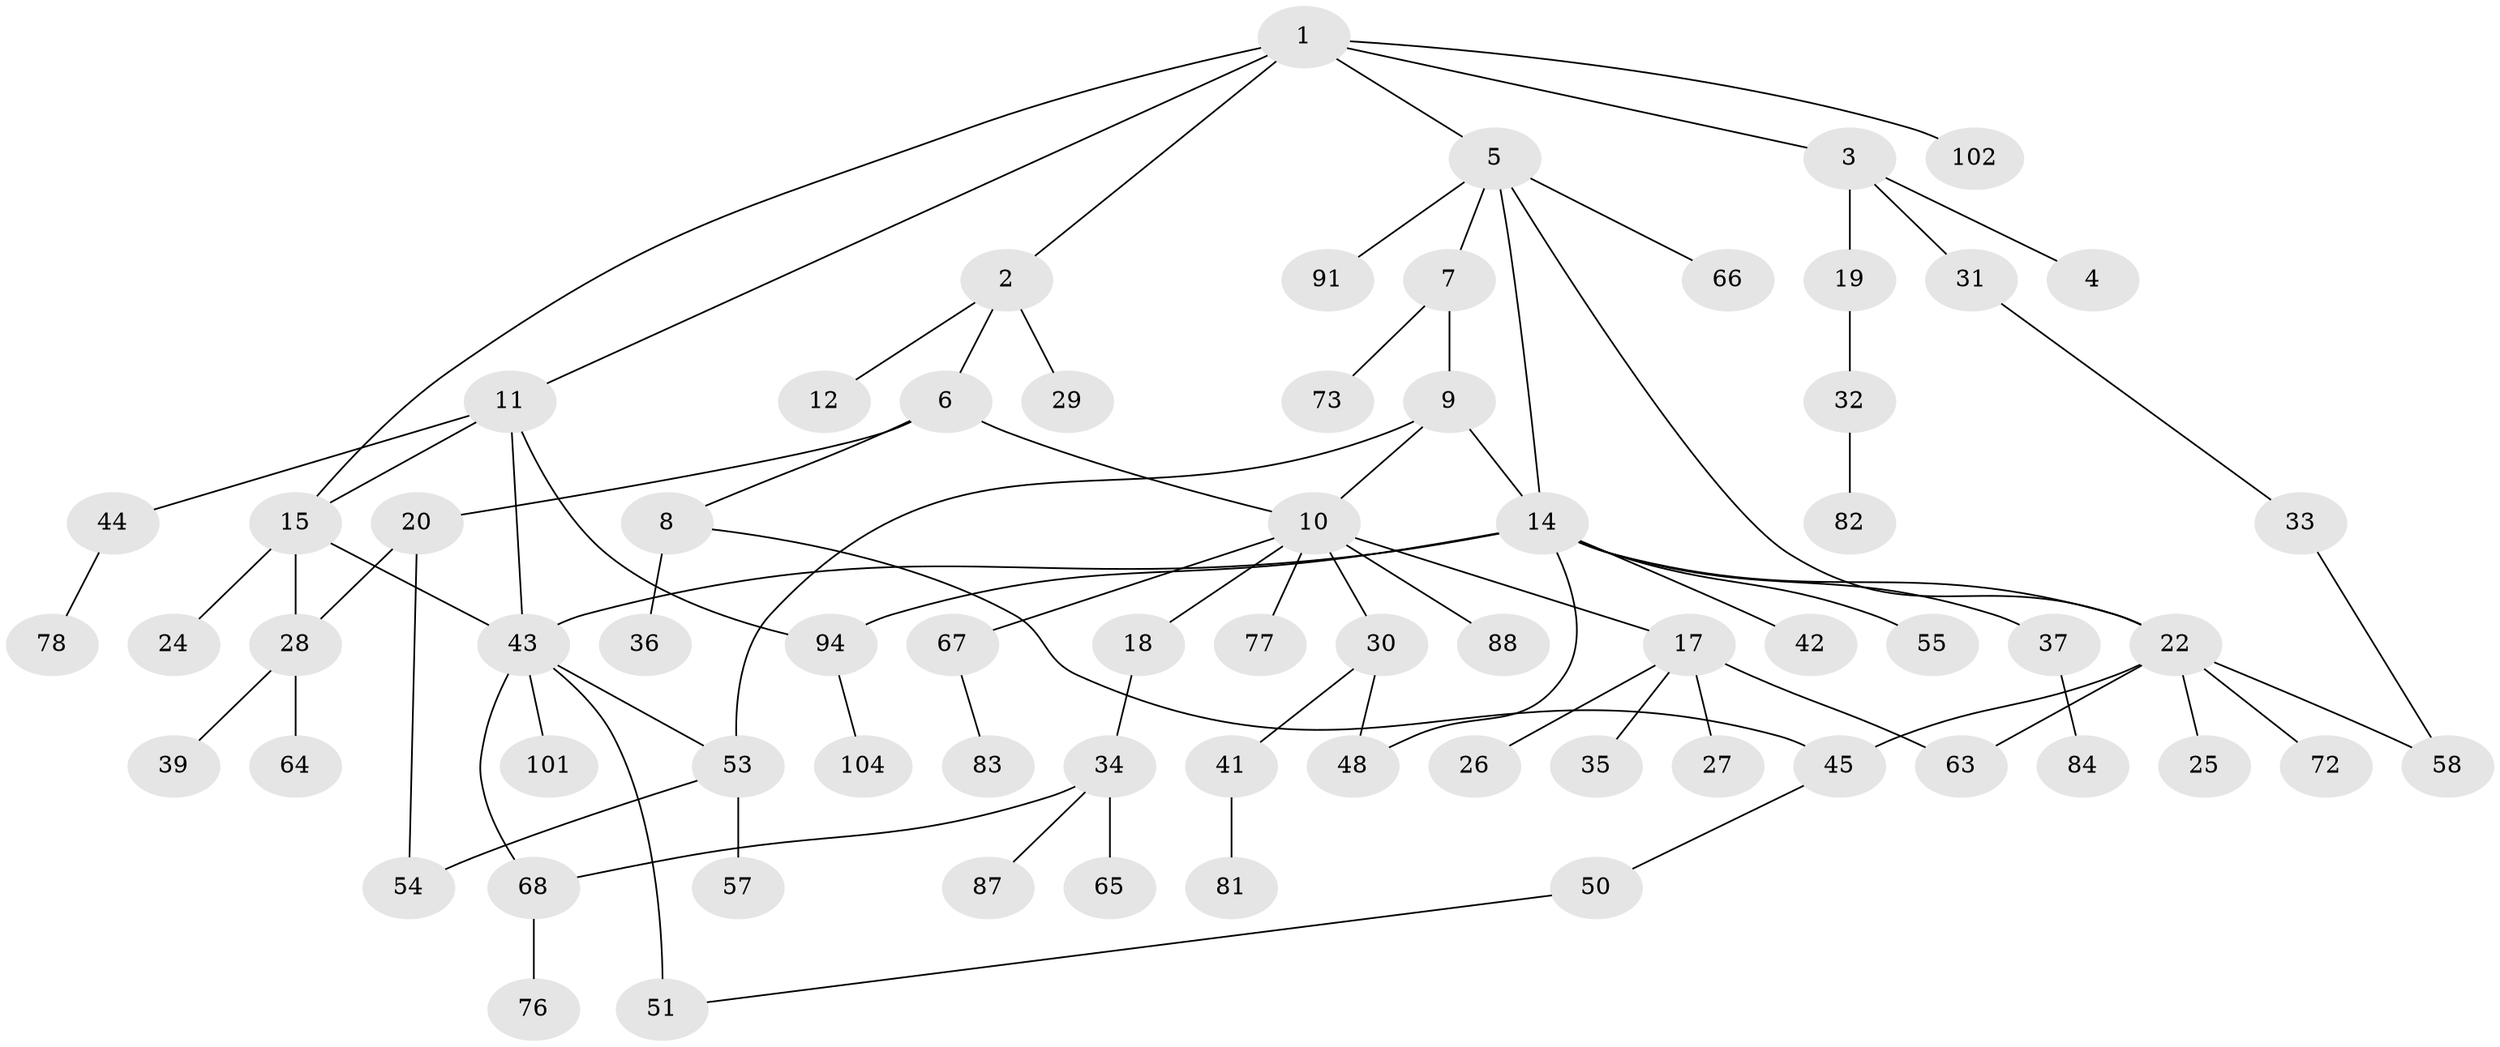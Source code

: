 // Generated by graph-tools (version 1.1) at 2025/51/02/27/25 19:51:37]
// undirected, 69 vertices, 84 edges
graph export_dot {
graph [start="1"]
  node [color=gray90,style=filled];
  1;
  2 [super="+69"];
  3 [super="+99"];
  4 [super="+93"];
  5 [super="+52"];
  6 [super="+96"];
  7 [super="+40"];
  8 [super="+16"];
  9 [super="+13"];
  10 [super="+21"];
  11 [super="+79"];
  12;
  14 [super="+46"];
  15 [super="+23"];
  17 [super="+47"];
  18 [super="+90"];
  19;
  20 [super="+70"];
  22 [super="+92"];
  24 [super="+60"];
  25 [super="+100"];
  26;
  27;
  28 [super="+95"];
  29;
  30 [super="+38"];
  31;
  32;
  33 [super="+49"];
  34 [super="+85"];
  35;
  36;
  37 [super="+62"];
  39;
  41;
  42;
  43 [super="+80"];
  44 [super="+56"];
  45 [super="+89"];
  48;
  50;
  51 [super="+75"];
  53 [super="+59"];
  54 [super="+86"];
  55 [super="+71"];
  57 [super="+61"];
  58;
  63 [super="+74"];
  64;
  65;
  66;
  67;
  68 [super="+103"];
  72;
  73;
  76;
  77;
  78;
  81 [super="+98"];
  82;
  83;
  84;
  87;
  88;
  91;
  94 [super="+97"];
  101;
  102;
  104;
  1 -- 2;
  1 -- 3;
  1 -- 5;
  1 -- 11;
  1 -- 102;
  1 -- 15;
  2 -- 6;
  2 -- 12;
  2 -- 29;
  3 -- 4;
  3 -- 19;
  3 -- 31;
  5 -- 7;
  5 -- 66;
  5 -- 91;
  5 -- 14;
  5 -- 22;
  6 -- 8;
  6 -- 20;
  6 -- 10;
  7 -- 9;
  7 -- 73;
  8 -- 36;
  8 -- 45;
  9 -- 10;
  9 -- 53;
  9 -- 14;
  10 -- 17;
  10 -- 18;
  10 -- 30;
  10 -- 77;
  10 -- 88;
  10 -- 67;
  11 -- 15;
  11 -- 44;
  11 -- 43;
  11 -- 94;
  14 -- 22;
  14 -- 37;
  14 -- 42;
  14 -- 94;
  14 -- 48;
  14 -- 55;
  14 -- 43;
  15 -- 43;
  15 -- 24;
  15 -- 28;
  17 -- 26;
  17 -- 27;
  17 -- 35;
  17 -- 63;
  18 -- 34;
  19 -- 32;
  20 -- 28;
  20 -- 54;
  22 -- 25;
  22 -- 45;
  22 -- 63;
  22 -- 72;
  22 -- 58;
  28 -- 39;
  28 -- 64;
  30 -- 41;
  30 -- 48;
  31 -- 33;
  32 -- 82;
  33 -- 58;
  34 -- 65;
  34 -- 68;
  34 -- 87;
  37 -- 84;
  41 -- 81;
  43 -- 101;
  43 -- 51;
  43 -- 53;
  43 -- 68;
  44 -- 78;
  45 -- 50;
  50 -- 51;
  53 -- 57;
  53 -- 54;
  67 -- 83;
  68 -- 76;
  94 -- 104;
}

